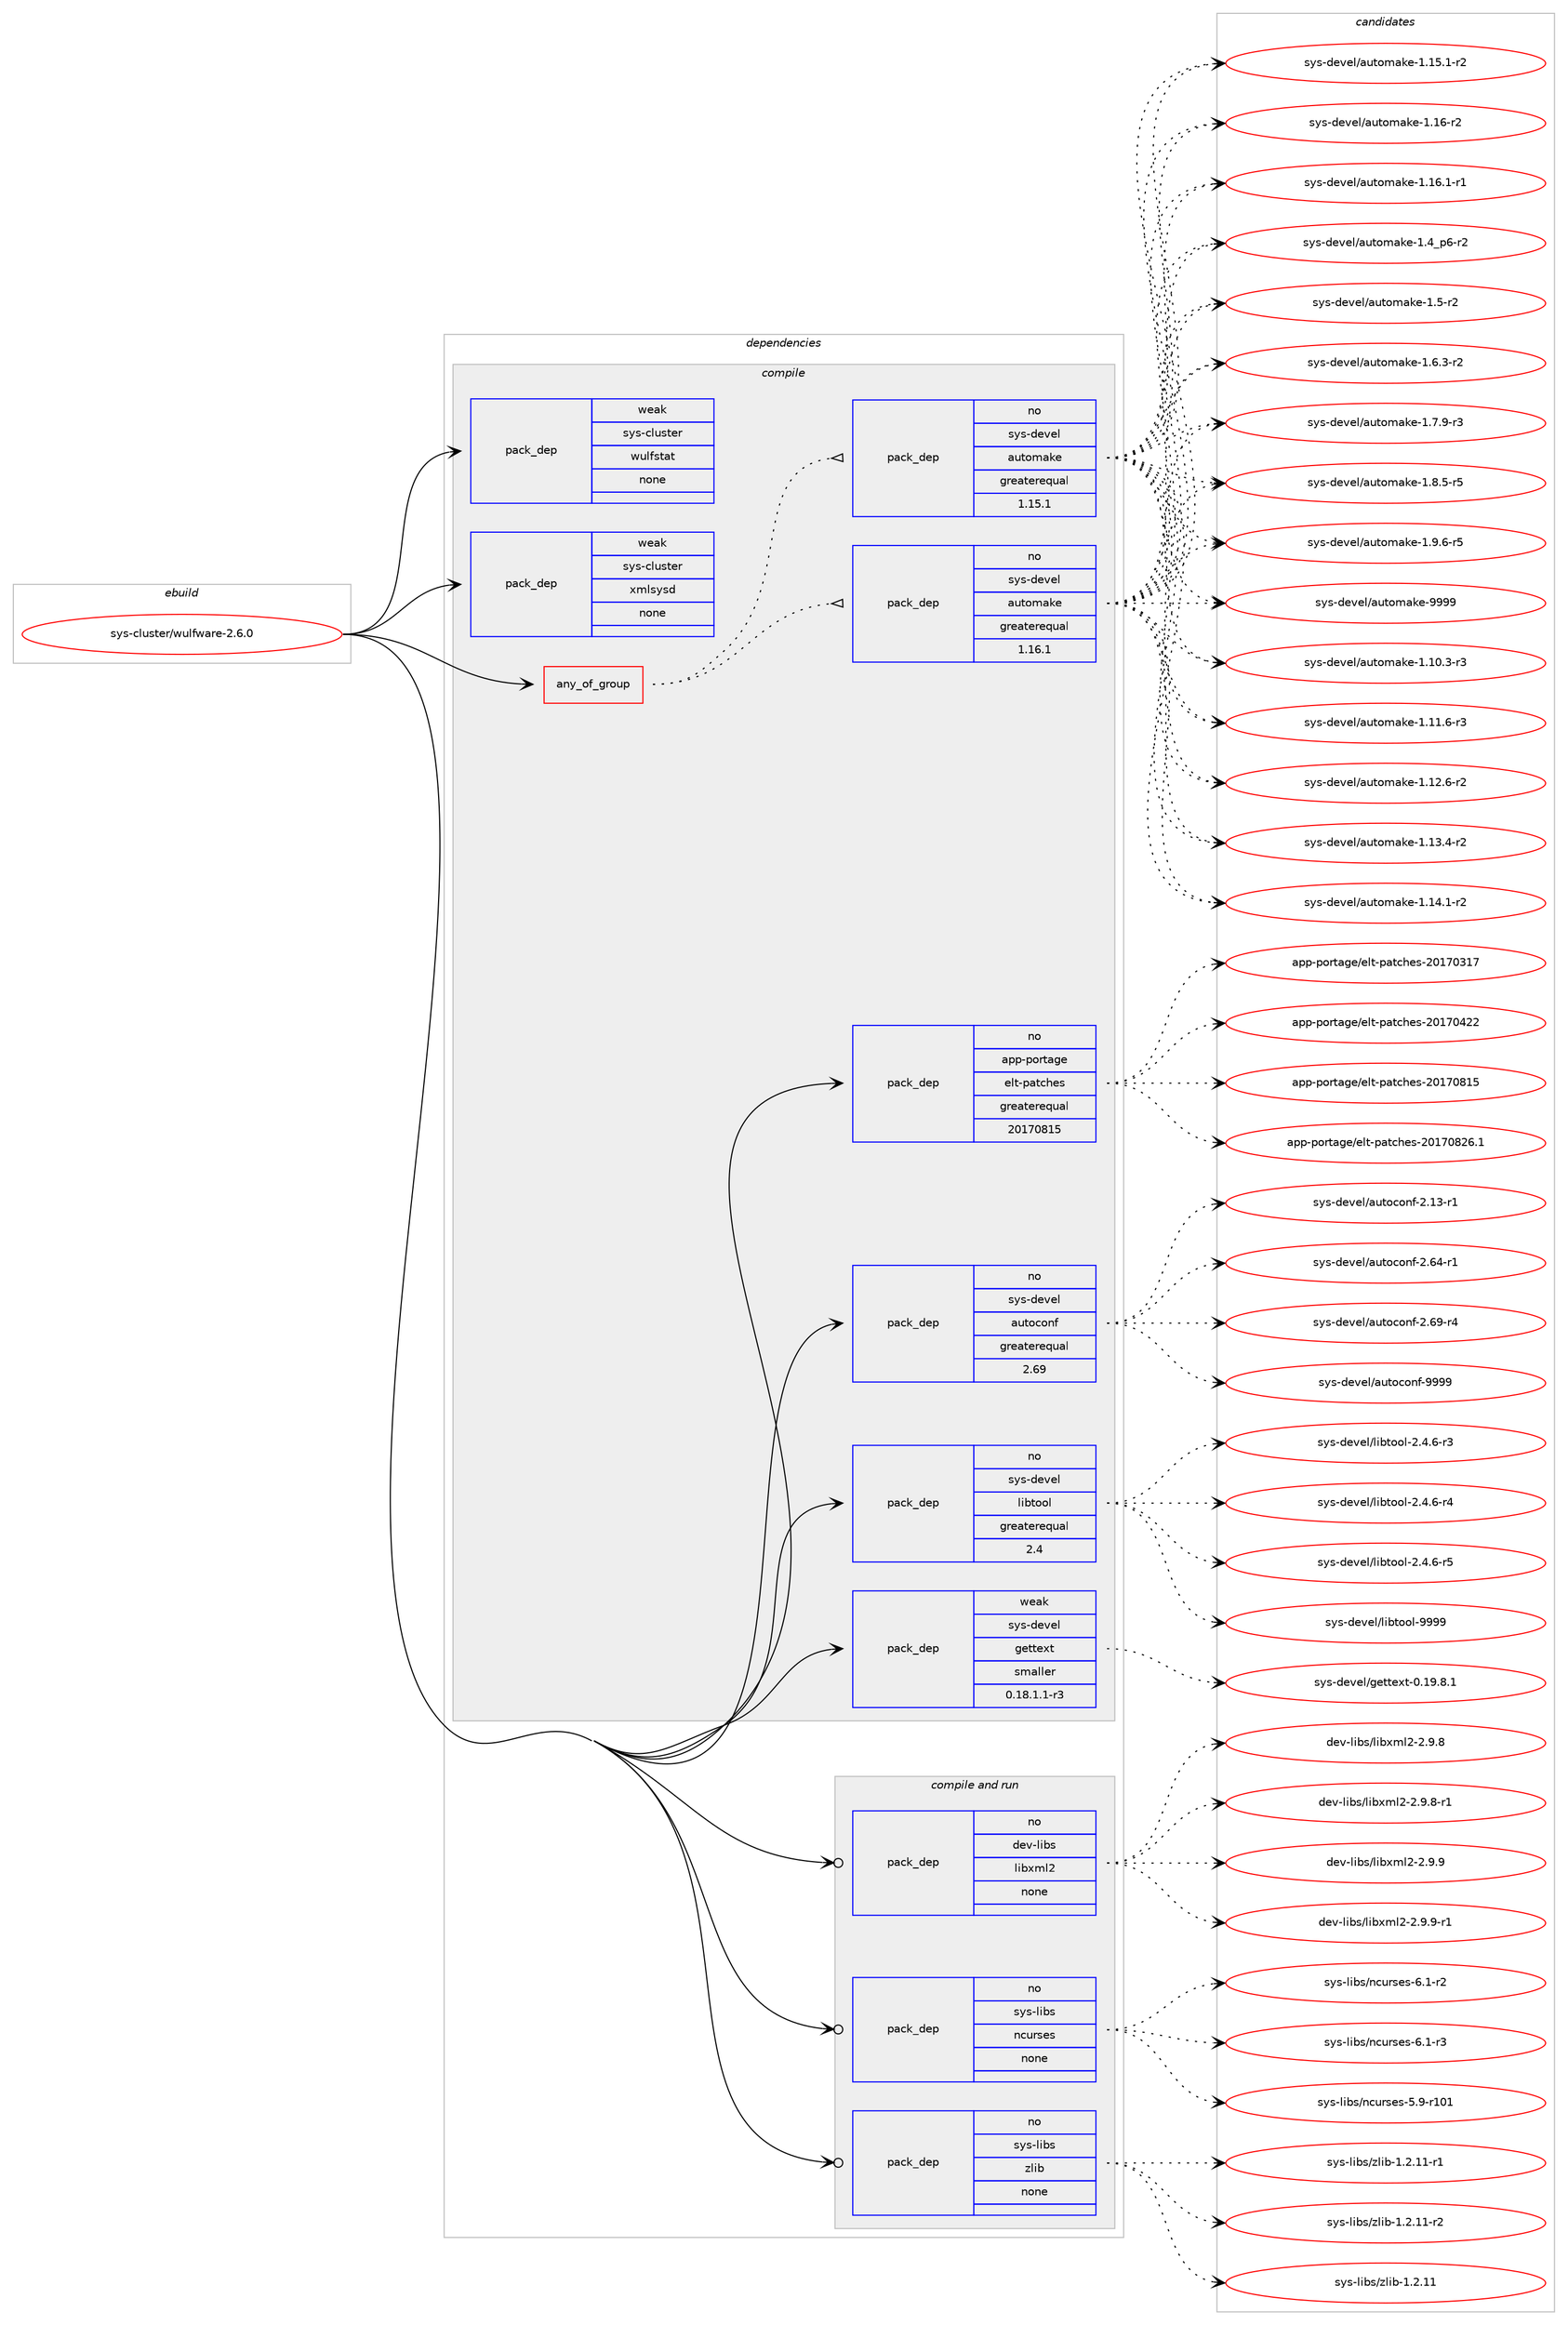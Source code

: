digraph prolog {

# *************
# Graph options
# *************

newrank=true;
concentrate=true;
compound=true;
graph [rankdir=LR,fontname=Helvetica,fontsize=10,ranksep=1.5];#, ranksep=2.5, nodesep=0.2];
edge  [arrowhead=vee];
node  [fontname=Helvetica,fontsize=10];

# **********
# The ebuild
# **********

subgraph cluster_leftcol {
color=gray;
rank=same;
label=<<i>ebuild</i>>;
id [label="sys-cluster/wulfware-2.6.0", color=red, width=4, href="../sys-cluster/wulfware-2.6.0.svg"];
}

# ****************
# The dependencies
# ****************

subgraph cluster_midcol {
color=gray;
label=<<i>dependencies</i>>;
subgraph cluster_compile {
fillcolor="#eeeeee";
style=filled;
label=<<i>compile</i>>;
subgraph any27394 {
dependency1726215 [label=<<TABLE BORDER="0" CELLBORDER="1" CELLSPACING="0" CELLPADDING="4"><TR><TD CELLPADDING="10">any_of_group</TD></TR></TABLE>>, shape=none, color=red];subgraph pack1238666 {
dependency1726216 [label=<<TABLE BORDER="0" CELLBORDER="1" CELLSPACING="0" CELLPADDING="4" WIDTH="220"><TR><TD ROWSPAN="6" CELLPADDING="30">pack_dep</TD></TR><TR><TD WIDTH="110">no</TD></TR><TR><TD>sys-devel</TD></TR><TR><TD>automake</TD></TR><TR><TD>greaterequal</TD></TR><TR><TD>1.16.1</TD></TR></TABLE>>, shape=none, color=blue];
}
dependency1726215:e -> dependency1726216:w [weight=20,style="dotted",arrowhead="oinv"];
subgraph pack1238667 {
dependency1726217 [label=<<TABLE BORDER="0" CELLBORDER="1" CELLSPACING="0" CELLPADDING="4" WIDTH="220"><TR><TD ROWSPAN="6" CELLPADDING="30">pack_dep</TD></TR><TR><TD WIDTH="110">no</TD></TR><TR><TD>sys-devel</TD></TR><TR><TD>automake</TD></TR><TR><TD>greaterequal</TD></TR><TR><TD>1.15.1</TD></TR></TABLE>>, shape=none, color=blue];
}
dependency1726215:e -> dependency1726217:w [weight=20,style="dotted",arrowhead="oinv"];
}
id:e -> dependency1726215:w [weight=20,style="solid",arrowhead="vee"];
subgraph pack1238668 {
dependency1726218 [label=<<TABLE BORDER="0" CELLBORDER="1" CELLSPACING="0" CELLPADDING="4" WIDTH="220"><TR><TD ROWSPAN="6" CELLPADDING="30">pack_dep</TD></TR><TR><TD WIDTH="110">no</TD></TR><TR><TD>app-portage</TD></TR><TR><TD>elt-patches</TD></TR><TR><TD>greaterequal</TD></TR><TR><TD>20170815</TD></TR></TABLE>>, shape=none, color=blue];
}
id:e -> dependency1726218:w [weight=20,style="solid",arrowhead="vee"];
subgraph pack1238669 {
dependency1726219 [label=<<TABLE BORDER="0" CELLBORDER="1" CELLSPACING="0" CELLPADDING="4" WIDTH="220"><TR><TD ROWSPAN="6" CELLPADDING="30">pack_dep</TD></TR><TR><TD WIDTH="110">no</TD></TR><TR><TD>sys-devel</TD></TR><TR><TD>autoconf</TD></TR><TR><TD>greaterequal</TD></TR><TR><TD>2.69</TD></TR></TABLE>>, shape=none, color=blue];
}
id:e -> dependency1726219:w [weight=20,style="solid",arrowhead="vee"];
subgraph pack1238670 {
dependency1726220 [label=<<TABLE BORDER="0" CELLBORDER="1" CELLSPACING="0" CELLPADDING="4" WIDTH="220"><TR><TD ROWSPAN="6" CELLPADDING="30">pack_dep</TD></TR><TR><TD WIDTH="110">no</TD></TR><TR><TD>sys-devel</TD></TR><TR><TD>libtool</TD></TR><TR><TD>greaterequal</TD></TR><TR><TD>2.4</TD></TR></TABLE>>, shape=none, color=blue];
}
id:e -> dependency1726220:w [weight=20,style="solid",arrowhead="vee"];
subgraph pack1238671 {
dependency1726221 [label=<<TABLE BORDER="0" CELLBORDER="1" CELLSPACING="0" CELLPADDING="4" WIDTH="220"><TR><TD ROWSPAN="6" CELLPADDING="30">pack_dep</TD></TR><TR><TD WIDTH="110">weak</TD></TR><TR><TD>sys-cluster</TD></TR><TR><TD>wulfstat</TD></TR><TR><TD>none</TD></TR><TR><TD></TD></TR></TABLE>>, shape=none, color=blue];
}
id:e -> dependency1726221:w [weight=20,style="solid",arrowhead="vee"];
subgraph pack1238672 {
dependency1726222 [label=<<TABLE BORDER="0" CELLBORDER="1" CELLSPACING="0" CELLPADDING="4" WIDTH="220"><TR><TD ROWSPAN="6" CELLPADDING="30">pack_dep</TD></TR><TR><TD WIDTH="110">weak</TD></TR><TR><TD>sys-cluster</TD></TR><TR><TD>xmlsysd</TD></TR><TR><TD>none</TD></TR><TR><TD></TD></TR></TABLE>>, shape=none, color=blue];
}
id:e -> dependency1726222:w [weight=20,style="solid",arrowhead="vee"];
subgraph pack1238673 {
dependency1726223 [label=<<TABLE BORDER="0" CELLBORDER="1" CELLSPACING="0" CELLPADDING="4" WIDTH="220"><TR><TD ROWSPAN="6" CELLPADDING="30">pack_dep</TD></TR><TR><TD WIDTH="110">weak</TD></TR><TR><TD>sys-devel</TD></TR><TR><TD>gettext</TD></TR><TR><TD>smaller</TD></TR><TR><TD>0.18.1.1-r3</TD></TR></TABLE>>, shape=none, color=blue];
}
id:e -> dependency1726223:w [weight=20,style="solid",arrowhead="vee"];
}
subgraph cluster_compileandrun {
fillcolor="#eeeeee";
style=filled;
label=<<i>compile and run</i>>;
subgraph pack1238674 {
dependency1726224 [label=<<TABLE BORDER="0" CELLBORDER="1" CELLSPACING="0" CELLPADDING="4" WIDTH="220"><TR><TD ROWSPAN="6" CELLPADDING="30">pack_dep</TD></TR><TR><TD WIDTH="110">no</TD></TR><TR><TD>dev-libs</TD></TR><TR><TD>libxml2</TD></TR><TR><TD>none</TD></TR><TR><TD></TD></TR></TABLE>>, shape=none, color=blue];
}
id:e -> dependency1726224:w [weight=20,style="solid",arrowhead="odotvee"];
subgraph pack1238675 {
dependency1726225 [label=<<TABLE BORDER="0" CELLBORDER="1" CELLSPACING="0" CELLPADDING="4" WIDTH="220"><TR><TD ROWSPAN="6" CELLPADDING="30">pack_dep</TD></TR><TR><TD WIDTH="110">no</TD></TR><TR><TD>sys-libs</TD></TR><TR><TD>ncurses</TD></TR><TR><TD>none</TD></TR><TR><TD></TD></TR></TABLE>>, shape=none, color=blue];
}
id:e -> dependency1726225:w [weight=20,style="solid",arrowhead="odotvee"];
subgraph pack1238676 {
dependency1726226 [label=<<TABLE BORDER="0" CELLBORDER="1" CELLSPACING="0" CELLPADDING="4" WIDTH="220"><TR><TD ROWSPAN="6" CELLPADDING="30">pack_dep</TD></TR><TR><TD WIDTH="110">no</TD></TR><TR><TD>sys-libs</TD></TR><TR><TD>zlib</TD></TR><TR><TD>none</TD></TR><TR><TD></TD></TR></TABLE>>, shape=none, color=blue];
}
id:e -> dependency1726226:w [weight=20,style="solid",arrowhead="odotvee"];
}
subgraph cluster_run {
fillcolor="#eeeeee";
style=filled;
label=<<i>run</i>>;
}
}

# **************
# The candidates
# **************

subgraph cluster_choices {
rank=same;
color=gray;
label=<<i>candidates</i>>;

subgraph choice1238666 {
color=black;
nodesep=1;
choice11512111545100101118101108479711711611110997107101454946494846514511451 [label="sys-devel/automake-1.10.3-r3", color=red, width=4,href="../sys-devel/automake-1.10.3-r3.svg"];
choice11512111545100101118101108479711711611110997107101454946494946544511451 [label="sys-devel/automake-1.11.6-r3", color=red, width=4,href="../sys-devel/automake-1.11.6-r3.svg"];
choice11512111545100101118101108479711711611110997107101454946495046544511450 [label="sys-devel/automake-1.12.6-r2", color=red, width=4,href="../sys-devel/automake-1.12.6-r2.svg"];
choice11512111545100101118101108479711711611110997107101454946495146524511450 [label="sys-devel/automake-1.13.4-r2", color=red, width=4,href="../sys-devel/automake-1.13.4-r2.svg"];
choice11512111545100101118101108479711711611110997107101454946495246494511450 [label="sys-devel/automake-1.14.1-r2", color=red, width=4,href="../sys-devel/automake-1.14.1-r2.svg"];
choice11512111545100101118101108479711711611110997107101454946495346494511450 [label="sys-devel/automake-1.15.1-r2", color=red, width=4,href="../sys-devel/automake-1.15.1-r2.svg"];
choice1151211154510010111810110847971171161111099710710145494649544511450 [label="sys-devel/automake-1.16-r2", color=red, width=4,href="../sys-devel/automake-1.16-r2.svg"];
choice11512111545100101118101108479711711611110997107101454946495446494511449 [label="sys-devel/automake-1.16.1-r1", color=red, width=4,href="../sys-devel/automake-1.16.1-r1.svg"];
choice115121115451001011181011084797117116111109971071014549465295112544511450 [label="sys-devel/automake-1.4_p6-r2", color=red, width=4,href="../sys-devel/automake-1.4_p6-r2.svg"];
choice11512111545100101118101108479711711611110997107101454946534511450 [label="sys-devel/automake-1.5-r2", color=red, width=4,href="../sys-devel/automake-1.5-r2.svg"];
choice115121115451001011181011084797117116111109971071014549465446514511450 [label="sys-devel/automake-1.6.3-r2", color=red, width=4,href="../sys-devel/automake-1.6.3-r2.svg"];
choice115121115451001011181011084797117116111109971071014549465546574511451 [label="sys-devel/automake-1.7.9-r3", color=red, width=4,href="../sys-devel/automake-1.7.9-r3.svg"];
choice115121115451001011181011084797117116111109971071014549465646534511453 [label="sys-devel/automake-1.8.5-r5", color=red, width=4,href="../sys-devel/automake-1.8.5-r5.svg"];
choice115121115451001011181011084797117116111109971071014549465746544511453 [label="sys-devel/automake-1.9.6-r5", color=red, width=4,href="../sys-devel/automake-1.9.6-r5.svg"];
choice115121115451001011181011084797117116111109971071014557575757 [label="sys-devel/automake-9999", color=red, width=4,href="../sys-devel/automake-9999.svg"];
dependency1726216:e -> choice11512111545100101118101108479711711611110997107101454946494846514511451:w [style=dotted,weight="100"];
dependency1726216:e -> choice11512111545100101118101108479711711611110997107101454946494946544511451:w [style=dotted,weight="100"];
dependency1726216:e -> choice11512111545100101118101108479711711611110997107101454946495046544511450:w [style=dotted,weight="100"];
dependency1726216:e -> choice11512111545100101118101108479711711611110997107101454946495146524511450:w [style=dotted,weight="100"];
dependency1726216:e -> choice11512111545100101118101108479711711611110997107101454946495246494511450:w [style=dotted,weight="100"];
dependency1726216:e -> choice11512111545100101118101108479711711611110997107101454946495346494511450:w [style=dotted,weight="100"];
dependency1726216:e -> choice1151211154510010111810110847971171161111099710710145494649544511450:w [style=dotted,weight="100"];
dependency1726216:e -> choice11512111545100101118101108479711711611110997107101454946495446494511449:w [style=dotted,weight="100"];
dependency1726216:e -> choice115121115451001011181011084797117116111109971071014549465295112544511450:w [style=dotted,weight="100"];
dependency1726216:e -> choice11512111545100101118101108479711711611110997107101454946534511450:w [style=dotted,weight="100"];
dependency1726216:e -> choice115121115451001011181011084797117116111109971071014549465446514511450:w [style=dotted,weight="100"];
dependency1726216:e -> choice115121115451001011181011084797117116111109971071014549465546574511451:w [style=dotted,weight="100"];
dependency1726216:e -> choice115121115451001011181011084797117116111109971071014549465646534511453:w [style=dotted,weight="100"];
dependency1726216:e -> choice115121115451001011181011084797117116111109971071014549465746544511453:w [style=dotted,weight="100"];
dependency1726216:e -> choice115121115451001011181011084797117116111109971071014557575757:w [style=dotted,weight="100"];
}
subgraph choice1238667 {
color=black;
nodesep=1;
choice11512111545100101118101108479711711611110997107101454946494846514511451 [label="sys-devel/automake-1.10.3-r3", color=red, width=4,href="../sys-devel/automake-1.10.3-r3.svg"];
choice11512111545100101118101108479711711611110997107101454946494946544511451 [label="sys-devel/automake-1.11.6-r3", color=red, width=4,href="../sys-devel/automake-1.11.6-r3.svg"];
choice11512111545100101118101108479711711611110997107101454946495046544511450 [label="sys-devel/automake-1.12.6-r2", color=red, width=4,href="../sys-devel/automake-1.12.6-r2.svg"];
choice11512111545100101118101108479711711611110997107101454946495146524511450 [label="sys-devel/automake-1.13.4-r2", color=red, width=4,href="../sys-devel/automake-1.13.4-r2.svg"];
choice11512111545100101118101108479711711611110997107101454946495246494511450 [label="sys-devel/automake-1.14.1-r2", color=red, width=4,href="../sys-devel/automake-1.14.1-r2.svg"];
choice11512111545100101118101108479711711611110997107101454946495346494511450 [label="sys-devel/automake-1.15.1-r2", color=red, width=4,href="../sys-devel/automake-1.15.1-r2.svg"];
choice1151211154510010111810110847971171161111099710710145494649544511450 [label="sys-devel/automake-1.16-r2", color=red, width=4,href="../sys-devel/automake-1.16-r2.svg"];
choice11512111545100101118101108479711711611110997107101454946495446494511449 [label="sys-devel/automake-1.16.1-r1", color=red, width=4,href="../sys-devel/automake-1.16.1-r1.svg"];
choice115121115451001011181011084797117116111109971071014549465295112544511450 [label="sys-devel/automake-1.4_p6-r2", color=red, width=4,href="../sys-devel/automake-1.4_p6-r2.svg"];
choice11512111545100101118101108479711711611110997107101454946534511450 [label="sys-devel/automake-1.5-r2", color=red, width=4,href="../sys-devel/automake-1.5-r2.svg"];
choice115121115451001011181011084797117116111109971071014549465446514511450 [label="sys-devel/automake-1.6.3-r2", color=red, width=4,href="../sys-devel/automake-1.6.3-r2.svg"];
choice115121115451001011181011084797117116111109971071014549465546574511451 [label="sys-devel/automake-1.7.9-r3", color=red, width=4,href="../sys-devel/automake-1.7.9-r3.svg"];
choice115121115451001011181011084797117116111109971071014549465646534511453 [label="sys-devel/automake-1.8.5-r5", color=red, width=4,href="../sys-devel/automake-1.8.5-r5.svg"];
choice115121115451001011181011084797117116111109971071014549465746544511453 [label="sys-devel/automake-1.9.6-r5", color=red, width=4,href="../sys-devel/automake-1.9.6-r5.svg"];
choice115121115451001011181011084797117116111109971071014557575757 [label="sys-devel/automake-9999", color=red, width=4,href="../sys-devel/automake-9999.svg"];
dependency1726217:e -> choice11512111545100101118101108479711711611110997107101454946494846514511451:w [style=dotted,weight="100"];
dependency1726217:e -> choice11512111545100101118101108479711711611110997107101454946494946544511451:w [style=dotted,weight="100"];
dependency1726217:e -> choice11512111545100101118101108479711711611110997107101454946495046544511450:w [style=dotted,weight="100"];
dependency1726217:e -> choice11512111545100101118101108479711711611110997107101454946495146524511450:w [style=dotted,weight="100"];
dependency1726217:e -> choice11512111545100101118101108479711711611110997107101454946495246494511450:w [style=dotted,weight="100"];
dependency1726217:e -> choice11512111545100101118101108479711711611110997107101454946495346494511450:w [style=dotted,weight="100"];
dependency1726217:e -> choice1151211154510010111810110847971171161111099710710145494649544511450:w [style=dotted,weight="100"];
dependency1726217:e -> choice11512111545100101118101108479711711611110997107101454946495446494511449:w [style=dotted,weight="100"];
dependency1726217:e -> choice115121115451001011181011084797117116111109971071014549465295112544511450:w [style=dotted,weight="100"];
dependency1726217:e -> choice11512111545100101118101108479711711611110997107101454946534511450:w [style=dotted,weight="100"];
dependency1726217:e -> choice115121115451001011181011084797117116111109971071014549465446514511450:w [style=dotted,weight="100"];
dependency1726217:e -> choice115121115451001011181011084797117116111109971071014549465546574511451:w [style=dotted,weight="100"];
dependency1726217:e -> choice115121115451001011181011084797117116111109971071014549465646534511453:w [style=dotted,weight="100"];
dependency1726217:e -> choice115121115451001011181011084797117116111109971071014549465746544511453:w [style=dotted,weight="100"];
dependency1726217:e -> choice115121115451001011181011084797117116111109971071014557575757:w [style=dotted,weight="100"];
}
subgraph choice1238668 {
color=black;
nodesep=1;
choice97112112451121111141169710310147101108116451129711699104101115455048495548514955 [label="app-portage/elt-patches-20170317", color=red, width=4,href="../app-portage/elt-patches-20170317.svg"];
choice97112112451121111141169710310147101108116451129711699104101115455048495548525050 [label="app-portage/elt-patches-20170422", color=red, width=4,href="../app-portage/elt-patches-20170422.svg"];
choice97112112451121111141169710310147101108116451129711699104101115455048495548564953 [label="app-portage/elt-patches-20170815", color=red, width=4,href="../app-portage/elt-patches-20170815.svg"];
choice971121124511211111411697103101471011081164511297116991041011154550484955485650544649 [label="app-portage/elt-patches-20170826.1", color=red, width=4,href="../app-portage/elt-patches-20170826.1.svg"];
dependency1726218:e -> choice97112112451121111141169710310147101108116451129711699104101115455048495548514955:w [style=dotted,weight="100"];
dependency1726218:e -> choice97112112451121111141169710310147101108116451129711699104101115455048495548525050:w [style=dotted,weight="100"];
dependency1726218:e -> choice97112112451121111141169710310147101108116451129711699104101115455048495548564953:w [style=dotted,weight="100"];
dependency1726218:e -> choice971121124511211111411697103101471011081164511297116991041011154550484955485650544649:w [style=dotted,weight="100"];
}
subgraph choice1238669 {
color=black;
nodesep=1;
choice1151211154510010111810110847971171161119911111010245504649514511449 [label="sys-devel/autoconf-2.13-r1", color=red, width=4,href="../sys-devel/autoconf-2.13-r1.svg"];
choice1151211154510010111810110847971171161119911111010245504654524511449 [label="sys-devel/autoconf-2.64-r1", color=red, width=4,href="../sys-devel/autoconf-2.64-r1.svg"];
choice1151211154510010111810110847971171161119911111010245504654574511452 [label="sys-devel/autoconf-2.69-r4", color=red, width=4,href="../sys-devel/autoconf-2.69-r4.svg"];
choice115121115451001011181011084797117116111991111101024557575757 [label="sys-devel/autoconf-9999", color=red, width=4,href="../sys-devel/autoconf-9999.svg"];
dependency1726219:e -> choice1151211154510010111810110847971171161119911111010245504649514511449:w [style=dotted,weight="100"];
dependency1726219:e -> choice1151211154510010111810110847971171161119911111010245504654524511449:w [style=dotted,weight="100"];
dependency1726219:e -> choice1151211154510010111810110847971171161119911111010245504654574511452:w [style=dotted,weight="100"];
dependency1726219:e -> choice115121115451001011181011084797117116111991111101024557575757:w [style=dotted,weight="100"];
}
subgraph choice1238670 {
color=black;
nodesep=1;
choice1151211154510010111810110847108105981161111111084550465246544511451 [label="sys-devel/libtool-2.4.6-r3", color=red, width=4,href="../sys-devel/libtool-2.4.6-r3.svg"];
choice1151211154510010111810110847108105981161111111084550465246544511452 [label="sys-devel/libtool-2.4.6-r4", color=red, width=4,href="../sys-devel/libtool-2.4.6-r4.svg"];
choice1151211154510010111810110847108105981161111111084550465246544511453 [label="sys-devel/libtool-2.4.6-r5", color=red, width=4,href="../sys-devel/libtool-2.4.6-r5.svg"];
choice1151211154510010111810110847108105981161111111084557575757 [label="sys-devel/libtool-9999", color=red, width=4,href="../sys-devel/libtool-9999.svg"];
dependency1726220:e -> choice1151211154510010111810110847108105981161111111084550465246544511451:w [style=dotted,weight="100"];
dependency1726220:e -> choice1151211154510010111810110847108105981161111111084550465246544511452:w [style=dotted,weight="100"];
dependency1726220:e -> choice1151211154510010111810110847108105981161111111084550465246544511453:w [style=dotted,weight="100"];
dependency1726220:e -> choice1151211154510010111810110847108105981161111111084557575757:w [style=dotted,weight="100"];
}
subgraph choice1238671 {
color=black;
nodesep=1;
}
subgraph choice1238672 {
color=black;
nodesep=1;
}
subgraph choice1238673 {
color=black;
nodesep=1;
choice1151211154510010111810110847103101116116101120116454846495746564649 [label="sys-devel/gettext-0.19.8.1", color=red, width=4,href="../sys-devel/gettext-0.19.8.1.svg"];
dependency1726223:e -> choice1151211154510010111810110847103101116116101120116454846495746564649:w [style=dotted,weight="100"];
}
subgraph choice1238674 {
color=black;
nodesep=1;
choice1001011184510810598115471081059812010910850455046574656 [label="dev-libs/libxml2-2.9.8", color=red, width=4,href="../dev-libs/libxml2-2.9.8.svg"];
choice10010111845108105981154710810598120109108504550465746564511449 [label="dev-libs/libxml2-2.9.8-r1", color=red, width=4,href="../dev-libs/libxml2-2.9.8-r1.svg"];
choice1001011184510810598115471081059812010910850455046574657 [label="dev-libs/libxml2-2.9.9", color=red, width=4,href="../dev-libs/libxml2-2.9.9.svg"];
choice10010111845108105981154710810598120109108504550465746574511449 [label="dev-libs/libxml2-2.9.9-r1", color=red, width=4,href="../dev-libs/libxml2-2.9.9-r1.svg"];
dependency1726224:e -> choice1001011184510810598115471081059812010910850455046574656:w [style=dotted,weight="100"];
dependency1726224:e -> choice10010111845108105981154710810598120109108504550465746564511449:w [style=dotted,weight="100"];
dependency1726224:e -> choice1001011184510810598115471081059812010910850455046574657:w [style=dotted,weight="100"];
dependency1726224:e -> choice10010111845108105981154710810598120109108504550465746574511449:w [style=dotted,weight="100"];
}
subgraph choice1238675 {
color=black;
nodesep=1;
choice115121115451081059811547110991171141151011154553465745114494849 [label="sys-libs/ncurses-5.9-r101", color=red, width=4,href="../sys-libs/ncurses-5.9-r101.svg"];
choice11512111545108105981154711099117114115101115455446494511450 [label="sys-libs/ncurses-6.1-r2", color=red, width=4,href="../sys-libs/ncurses-6.1-r2.svg"];
choice11512111545108105981154711099117114115101115455446494511451 [label="sys-libs/ncurses-6.1-r3", color=red, width=4,href="../sys-libs/ncurses-6.1-r3.svg"];
dependency1726225:e -> choice115121115451081059811547110991171141151011154553465745114494849:w [style=dotted,weight="100"];
dependency1726225:e -> choice11512111545108105981154711099117114115101115455446494511450:w [style=dotted,weight="100"];
dependency1726225:e -> choice11512111545108105981154711099117114115101115455446494511451:w [style=dotted,weight="100"];
}
subgraph choice1238676 {
color=black;
nodesep=1;
choice1151211154510810598115471221081059845494650464949 [label="sys-libs/zlib-1.2.11", color=red, width=4,href="../sys-libs/zlib-1.2.11.svg"];
choice11512111545108105981154712210810598454946504649494511449 [label="sys-libs/zlib-1.2.11-r1", color=red, width=4,href="../sys-libs/zlib-1.2.11-r1.svg"];
choice11512111545108105981154712210810598454946504649494511450 [label="sys-libs/zlib-1.2.11-r2", color=red, width=4,href="../sys-libs/zlib-1.2.11-r2.svg"];
dependency1726226:e -> choice1151211154510810598115471221081059845494650464949:w [style=dotted,weight="100"];
dependency1726226:e -> choice11512111545108105981154712210810598454946504649494511449:w [style=dotted,weight="100"];
dependency1726226:e -> choice11512111545108105981154712210810598454946504649494511450:w [style=dotted,weight="100"];
}
}

}
